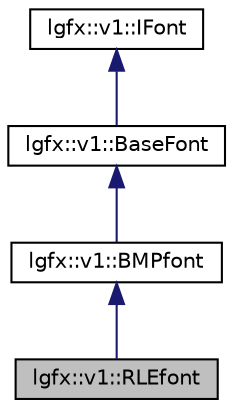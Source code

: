 digraph "lgfx::v1::RLEfont"
{
 // LATEX_PDF_SIZE
  edge [fontname="Helvetica",fontsize="10",labelfontname="Helvetica",labelfontsize="10"];
  node [fontname="Helvetica",fontsize="10",shape=record];
  Node1 [label="lgfx::v1::RLEfont",height=0.2,width=0.4,color="black", fillcolor="grey75", style="filled", fontcolor="black",tooltip=" "];
  Node2 -> Node1 [dir="back",color="midnightblue",fontsize="10",style="solid",fontname="Helvetica"];
  Node2 [label="lgfx::v1::BMPfont",height=0.2,width=0.4,color="black", fillcolor="white", style="filled",URL="$d1/df6/structlgfx_1_1v1_1_1BMPfont.html",tooltip=" "];
  Node3 -> Node2 [dir="back",color="midnightblue",fontsize="10",style="solid",fontname="Helvetica"];
  Node3 [label="lgfx::v1::BaseFont",height=0.2,width=0.4,color="black", fillcolor="white", style="filled",URL="$da/d8f/structlgfx_1_1v1_1_1BaseFont.html",tooltip=" "];
  Node4 -> Node3 [dir="back",color="midnightblue",fontsize="10",style="solid",fontname="Helvetica"];
  Node4 [label="lgfx::v1::IFont",height=0.2,width=0.4,color="black", fillcolor="white", style="filled",URL="$de/d3b/structlgfx_1_1v1_1_1IFont.html",tooltip=" "];
}
